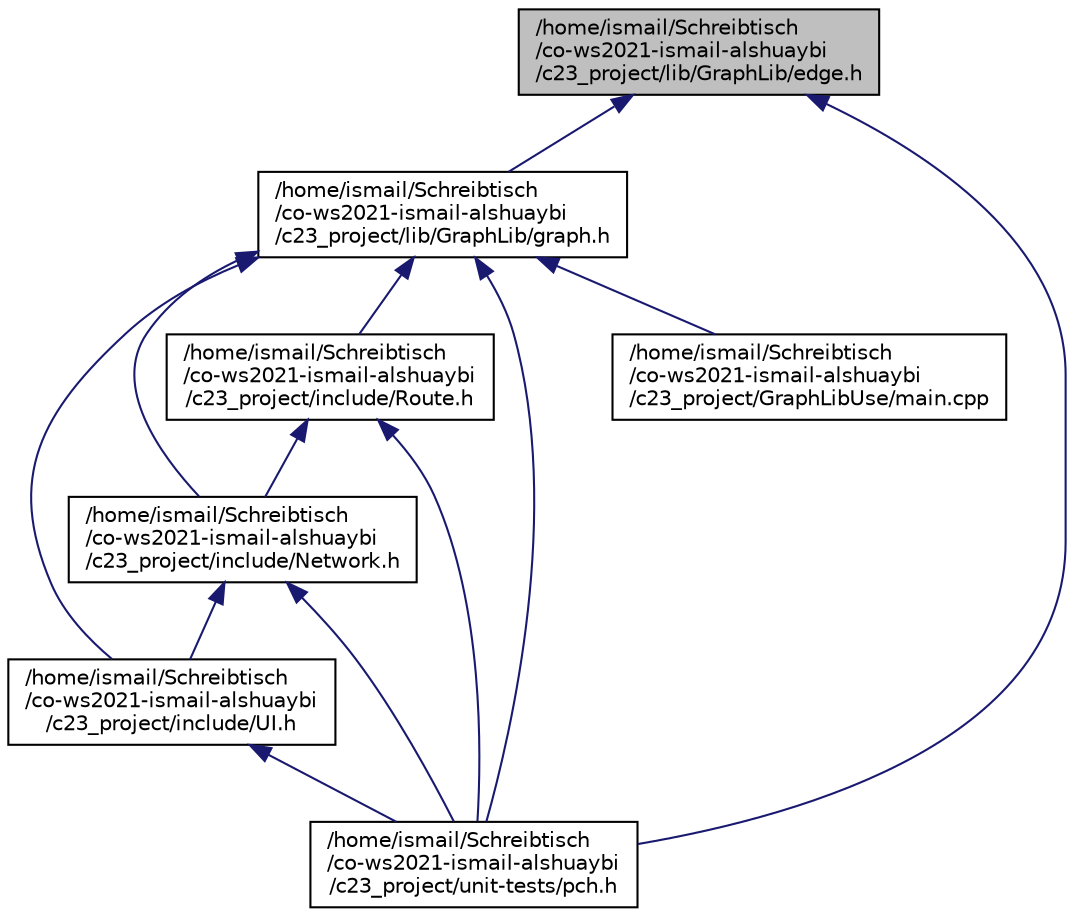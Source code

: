 digraph "/home/ismail/Schreibtisch/co-ws2021-ismail-alshuaybi/c23_project/lib/GraphLib/edge.h"
{
 // LATEX_PDF_SIZE
  edge [fontname="Helvetica",fontsize="10",labelfontname="Helvetica",labelfontsize="10"];
  node [fontname="Helvetica",fontsize="10",shape=record];
  Node1 [label="/home/ismail/Schreibtisch\l/co-ws2021-ismail-alshuaybi\l/c23_project/lib/GraphLib/edge.h",height=0.2,width=0.4,color="black", fillcolor="grey75", style="filled", fontcolor="black",tooltip=" "];
  Node1 -> Node2 [dir="back",color="midnightblue",fontsize="10",style="solid"];
  Node2 [label="/home/ismail/Schreibtisch\l/co-ws2021-ismail-alshuaybi\l/c23_project/lib/GraphLib/graph.h",height=0.2,width=0.4,color="black", fillcolor="white", style="filled",URL="$graph_8h.html",tooltip=" "];
  Node2 -> Node3 [dir="back",color="midnightblue",fontsize="10",style="solid"];
  Node3 [label="/home/ismail/Schreibtisch\l/co-ws2021-ismail-alshuaybi\l/c23_project/GraphLibUse/main.cpp",height=0.2,width=0.4,color="black", fillcolor="white", style="filled",URL="$_graph_lib_use_2main_8cpp.html",tooltip=" "];
  Node2 -> Node4 [dir="back",color="midnightblue",fontsize="10",style="solid"];
  Node4 [label="/home/ismail/Schreibtisch\l/co-ws2021-ismail-alshuaybi\l/c23_project/include/Network.h",height=0.2,width=0.4,color="black", fillcolor="white", style="filled",URL="$_inputcopy_8h_source.html",tooltip=" "];
  Node4 -> Node5 [dir="back",color="midnightblue",fontsize="10",style="solid"];
  Node5 [label="/home/ismail/Schreibtisch\l/co-ws2021-ismail-alshuaybi\l/c23_project/include/UI.h",height=0.2,width=0.4,color="black", fillcolor="white", style="filled",URL="$_outbutapp_8h_source.html",tooltip=" "];
  Node5 -> Node6 [dir="back",color="midnightblue",fontsize="10",style="solid"];
  Node6 [label="/home/ismail/Schreibtisch\l/co-ws2021-ismail-alshuaybi\l/c23_project/unit-tests/pch.h",height=0.2,width=0.4,color="black", fillcolor="white", style="filled",URL="$pch_8h_source.html",tooltip=" "];
  Node4 -> Node6 [dir="back",color="midnightblue",fontsize="10",style="solid"];
  Node2 -> Node7 [dir="back",color="midnightblue",fontsize="10",style="solid"];
  Node7 [label="/home/ismail/Schreibtisch\l/co-ws2021-ismail-alshuaybi\l/c23_project/include/Route.h",height=0.2,width=0.4,color="black", fillcolor="white", style="filled",URL="$_route_8h_source.html",tooltip=" "];
  Node7 -> Node4 [dir="back",color="midnightblue",fontsize="10",style="solid"];
  Node7 -> Node6 [dir="back",color="midnightblue",fontsize="10",style="solid"];
  Node2 -> Node5 [dir="back",color="midnightblue",fontsize="10",style="solid"];
  Node2 -> Node6 [dir="back",color="midnightblue",fontsize="10",style="solid"];
  Node1 -> Node6 [dir="back",color="midnightblue",fontsize="10",style="solid"];
}
